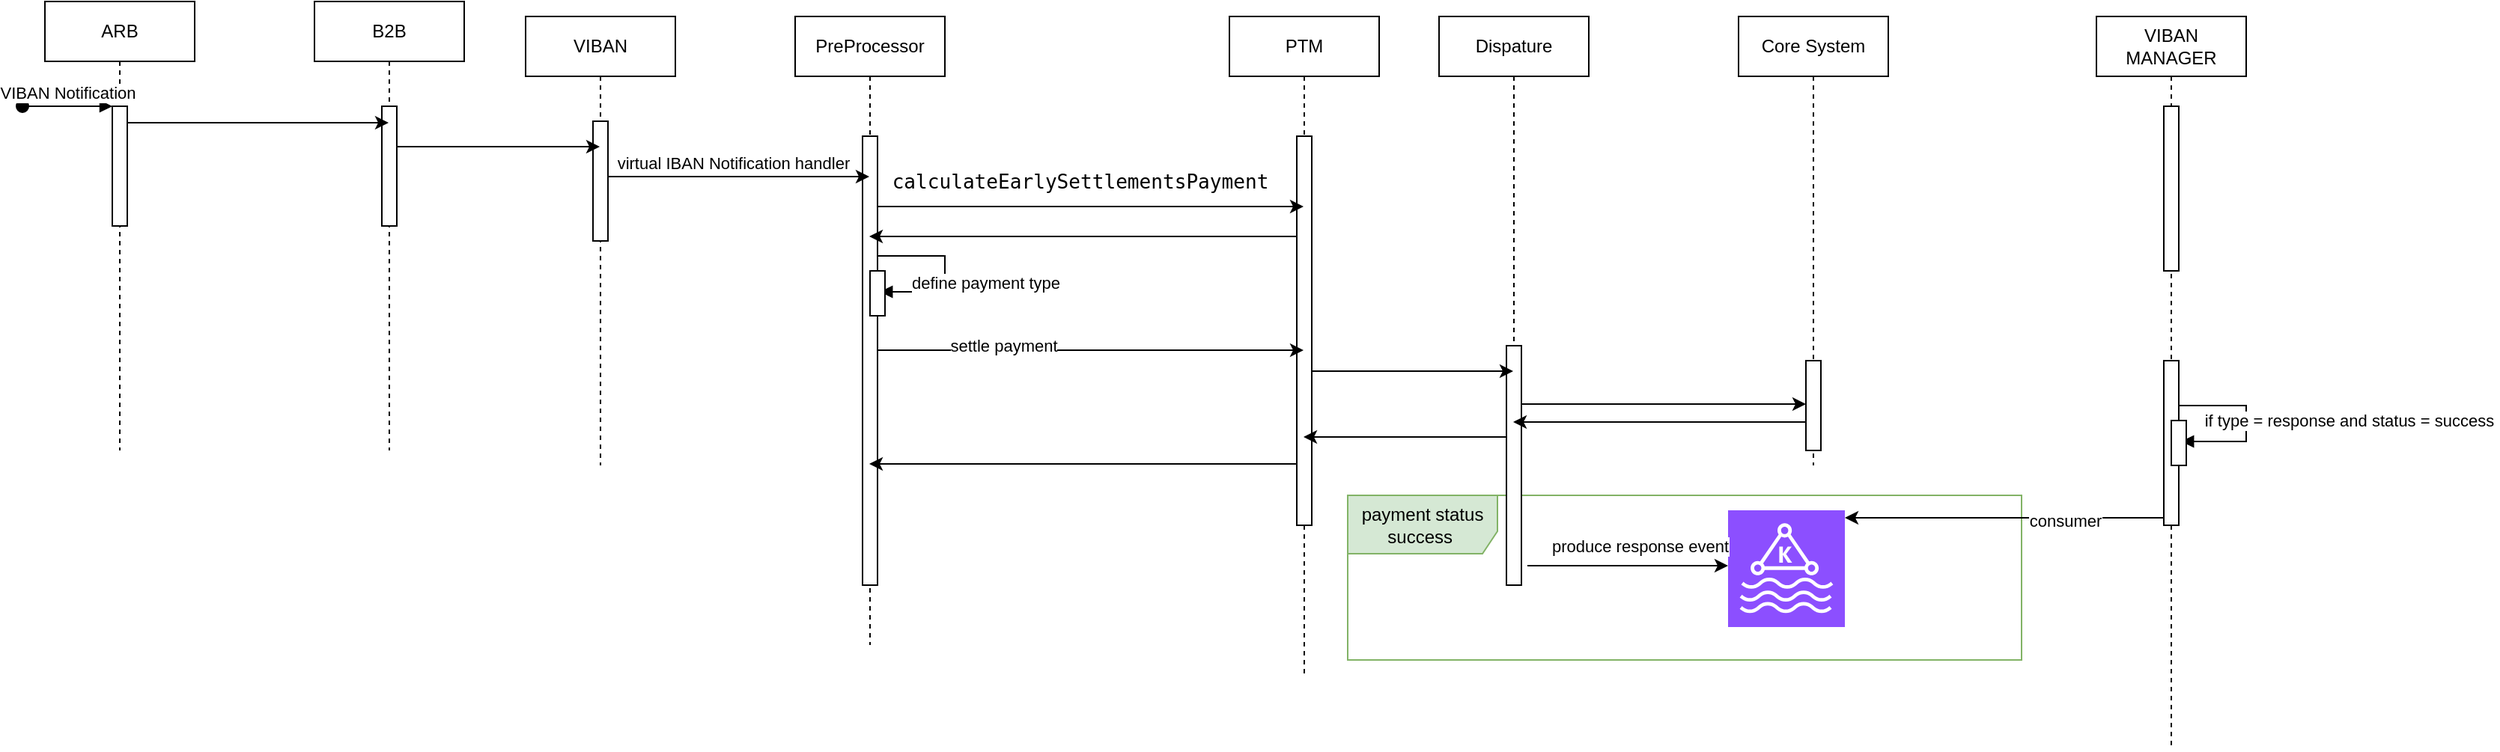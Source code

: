 <mxfile version="24.2.5" type="device" pages="2">
  <diagram name="Page-1" id="2YBvvXClWsGukQMizWep">
    <mxGraphModel dx="1404" dy="806" grid="1" gridSize="10" guides="1" tooltips="1" connect="1" arrows="1" fold="1" page="1" pageScale="1" pageWidth="850" pageHeight="1100" math="0" shadow="0">
      <root>
        <mxCell id="0" />
        <mxCell id="1" parent="0" />
        <mxCell id="lsNd1uUvVWdKnS4iPvvH-1" value="payment status success&amp;nbsp;" style="shape=umlFrame;whiteSpace=wrap;html=1;width=100;height=39;fillColor=#d5e8d4;strokeColor=#82b366;" parent="1" vertex="1">
          <mxGeometry x="940" y="360" width="450" height="110" as="geometry" />
        </mxCell>
        <mxCell id="aM9ryv3xv72pqoxQDRHE-1" value="VIBAN" style="shape=umlLifeline;perimeter=lifelinePerimeter;whiteSpace=wrap;html=1;container=0;dropTarget=0;collapsible=0;recursiveResize=0;outlineConnect=0;portConstraint=eastwest;newEdgeStyle={&quot;edgeStyle&quot;:&quot;elbowEdgeStyle&quot;,&quot;elbow&quot;:&quot;vertical&quot;,&quot;curved&quot;:0,&quot;rounded&quot;:0};" parent="1" vertex="1">
          <mxGeometry x="391" y="40" width="100" height="300" as="geometry" />
        </mxCell>
        <mxCell id="aM9ryv3xv72pqoxQDRHE-2" value="" style="html=1;points=[];perimeter=orthogonalPerimeter;outlineConnect=0;targetShapes=umlLifeline;portConstraint=eastwest;newEdgeStyle={&quot;edgeStyle&quot;:&quot;elbowEdgeStyle&quot;,&quot;elbow&quot;:&quot;vertical&quot;,&quot;curved&quot;:0,&quot;rounded&quot;:0};" parent="aM9ryv3xv72pqoxQDRHE-1" vertex="1">
          <mxGeometry x="45" y="70" width="10" height="80" as="geometry" />
        </mxCell>
        <mxCell id="aM9ryv3xv72pqoxQDRHE-5" value="PreProcessor" style="shape=umlLifeline;perimeter=lifelinePerimeter;whiteSpace=wrap;html=1;container=0;dropTarget=0;collapsible=0;recursiveResize=0;outlineConnect=0;portConstraint=eastwest;newEdgeStyle={&quot;edgeStyle&quot;:&quot;elbowEdgeStyle&quot;,&quot;elbow&quot;:&quot;vertical&quot;,&quot;curved&quot;:0,&quot;rounded&quot;:0};" parent="1" vertex="1">
          <mxGeometry x="571" y="40" width="100" height="420" as="geometry" />
        </mxCell>
        <mxCell id="aM9ryv3xv72pqoxQDRHE-6" value="" style="html=1;points=[];perimeter=orthogonalPerimeter;outlineConnect=0;targetShapes=umlLifeline;portConstraint=eastwest;newEdgeStyle={&quot;edgeStyle&quot;:&quot;elbowEdgeStyle&quot;,&quot;elbow&quot;:&quot;vertical&quot;,&quot;curved&quot;:0,&quot;rounded&quot;:0};" parent="aM9ryv3xv72pqoxQDRHE-5" vertex="1">
          <mxGeometry x="45" y="80" width="10" height="300" as="geometry" />
        </mxCell>
        <mxCell id="jVAV2KewldyQMuadTdJA-16" value="" style="edgeStyle=orthogonalEdgeStyle;html=1;align=left;spacingLeft=2;endArrow=block;rounded=0;entryX=-0.24;entryY=0.4;entryDx=0;entryDy=0;entryPerimeter=0;" parent="aM9ryv3xv72pqoxQDRHE-5" source="jVAV2KewldyQMuadTdJA-18" edge="1">
          <mxGeometry x="0.014" y="14" relative="1" as="geometry">
            <mxPoint x="55" y="160" as="sourcePoint" />
            <Array as="points">
              <mxPoint x="100" y="160" />
              <mxPoint x="100" y="184" />
            </Array>
            <mxPoint as="offset" />
            <mxPoint x="56.6" y="184" as="targetPoint" />
          </mxGeometry>
        </mxCell>
        <mxCell id="jVAV2KewldyQMuadTdJA-17" value="define payment type" style="edgeLabel;html=1;align=center;verticalAlign=middle;resizable=0;points=[];" parent="jVAV2KewldyQMuadTdJA-16" vertex="1" connectable="0">
          <mxGeometry x="0.471" y="-6" relative="1" as="geometry">
            <mxPoint x="38" as="offset" />
          </mxGeometry>
        </mxCell>
        <mxCell id="jVAV2KewldyQMuadTdJA-18" value="&lt;span style=&quot;color: rgba(0, 0, 0, 0); font-family: monospace; font-size: 0px; text-align: start;&quot;&gt;%3CmxGraphModel%3E%3Croot%3E%3CmxCell%20id%3D%220%22%2F%3E%3CmxCell%20id%3D%221%22%20parent%3D%220%22%2F%3E%3CmxCell%20id%3D%222%22%20value%3D%22move%20to%20ivr%20stage%26amp%3Bnbsp%3B%22%20style%3D%22edgeStyle%3DorthogonalEdgeStyle%3Bhtml%3D1%3Balign%3Dleft%3BspacingLeft%3D2%3BendArrow%3Dblock%3Brounded%3D0%3BentryX%3D-0.24%3BentryY%3D0.4%3BentryDx%3D0%3BentryDy%3D0%3BentryPerimeter%3D0%3B%22%20edge%3D%221%22%20parent%3D%221%22%3E%3CmxGeometry%20x%3D%220.014%22%20y%3D%2214%22%20relative%3D%221%22%20as%3D%22geometry%22%3E%3CmxPoint%20x%3D%22135%22%20y%3D%22260%22%20as%3D%22sourcePoint%22%2F%3E%3CArray%20as%3D%22points%22%3E%3CmxPoint%20x%3D%22180%22%20y%3D%22260%22%2F%3E%3CmxPoint%20x%3D%22180%22%20y%3D%22284%22%2F%3E%3C%2FArray%3E%3CmxPoint%20as%3D%22offset%22%2F%3E%3CmxPoint%20x%3D%22136.6%22%20y%3D%22284%22%20as%3D%22targetPoint%22%2F%3E%3C%2FmxGeometry%3E%3C%2FmxCell%3E%3C%2Froot%3E%3C%2FmxGraphModel%3E&lt;/span&gt;" style="html=1;points=[];perimeter=orthogonalPerimeter;outlineConnect=0;targetShapes=umlLifeline;portConstraint=eastwest;newEdgeStyle={&quot;edgeStyle&quot;:&quot;elbowEdgeStyle&quot;,&quot;elbow&quot;:&quot;vertical&quot;,&quot;curved&quot;:0,&quot;rounded&quot;:0};" parent="aM9ryv3xv72pqoxQDRHE-5" vertex="1">
          <mxGeometry x="50" y="170" width="10" height="30" as="geometry" />
        </mxCell>
        <mxCell id="jVAV2KewldyQMuadTdJA-2" value="PTM" style="shape=umlLifeline;perimeter=lifelinePerimeter;whiteSpace=wrap;html=1;container=0;dropTarget=0;collapsible=0;recursiveResize=0;outlineConnect=0;portConstraint=eastwest;newEdgeStyle={&quot;edgeStyle&quot;:&quot;elbowEdgeStyle&quot;,&quot;elbow&quot;:&quot;vertical&quot;,&quot;curved&quot;:0,&quot;rounded&quot;:0};" parent="1" vertex="1">
          <mxGeometry x="861" y="40" width="100" height="440" as="geometry" />
        </mxCell>
        <mxCell id="jVAV2KewldyQMuadTdJA-3" value="" style="html=1;points=[];perimeter=orthogonalPerimeter;outlineConnect=0;targetShapes=umlLifeline;portConstraint=eastwest;newEdgeStyle={&quot;edgeStyle&quot;:&quot;elbowEdgeStyle&quot;,&quot;elbow&quot;:&quot;vertical&quot;,&quot;curved&quot;:0,&quot;rounded&quot;:0};" parent="jVAV2KewldyQMuadTdJA-2" vertex="1">
          <mxGeometry x="45" y="80" width="10" height="260" as="geometry" />
        </mxCell>
        <mxCell id="jVAV2KewldyQMuadTdJA-4" value="Dispature" style="shape=umlLifeline;perimeter=lifelinePerimeter;whiteSpace=wrap;html=1;container=0;dropTarget=0;collapsible=0;recursiveResize=0;outlineConnect=0;portConstraint=eastwest;newEdgeStyle={&quot;edgeStyle&quot;:&quot;elbowEdgeStyle&quot;,&quot;elbow&quot;:&quot;vertical&quot;,&quot;curved&quot;:0,&quot;rounded&quot;:0};" parent="1" vertex="1">
          <mxGeometry x="1001" y="40" width="100" height="380" as="geometry" />
        </mxCell>
        <mxCell id="jVAV2KewldyQMuadTdJA-5" value="" style="html=1;points=[];perimeter=orthogonalPerimeter;outlineConnect=0;targetShapes=umlLifeline;portConstraint=eastwest;newEdgeStyle={&quot;edgeStyle&quot;:&quot;elbowEdgeStyle&quot;,&quot;elbow&quot;:&quot;vertical&quot;,&quot;curved&quot;:0,&quot;rounded&quot;:0};" parent="jVAV2KewldyQMuadTdJA-4" vertex="1">
          <mxGeometry x="45" y="220" width="10" height="160" as="geometry" />
        </mxCell>
        <mxCell id="jVAV2KewldyQMuadTdJA-6" value="Core System" style="shape=umlLifeline;perimeter=lifelinePerimeter;whiteSpace=wrap;html=1;container=0;dropTarget=0;collapsible=0;recursiveResize=0;outlineConnect=0;portConstraint=eastwest;newEdgeStyle={&quot;edgeStyle&quot;:&quot;elbowEdgeStyle&quot;,&quot;elbow&quot;:&quot;vertical&quot;,&quot;curved&quot;:0,&quot;rounded&quot;:0};" parent="1" vertex="1">
          <mxGeometry x="1201" y="40" width="100" height="300" as="geometry" />
        </mxCell>
        <mxCell id="jVAV2KewldyQMuadTdJA-8" style="edgeStyle=elbowEdgeStyle;rounded=0;orthogonalLoop=1;jettySize=auto;html=1;elbow=vertical;curved=0;" parent="1" edge="1">
          <mxGeometry relative="1" as="geometry">
            <mxPoint x="446" y="147" as="sourcePoint" />
            <mxPoint x="620.5" y="147" as="targetPoint" />
          </mxGeometry>
        </mxCell>
        <mxCell id="jVAV2KewldyQMuadTdJA-9" value="virtual IBAN Notification handler&amp;nbsp;" style="edgeLabel;html=1;align=center;verticalAlign=middle;resizable=0;points=[];" parent="jVAV2KewldyQMuadTdJA-8" vertex="1" connectable="0">
          <mxGeometry x="-0.289" y="9" relative="1" as="geometry">
            <mxPoint x="23" as="offset" />
          </mxGeometry>
        </mxCell>
        <mxCell id="jVAV2KewldyQMuadTdJA-13" style="edgeStyle=elbowEdgeStyle;rounded=0;orthogonalLoop=1;jettySize=auto;html=1;elbow=vertical;curved=0;" parent="1" edge="1">
          <mxGeometry relative="1" as="geometry">
            <mxPoint x="626" y="167" as="sourcePoint" />
            <mxPoint x="910.5" y="167" as="targetPoint" />
          </mxGeometry>
        </mxCell>
        <mxCell id="jVAV2KewldyQMuadTdJA-14" value="&lt;span style=&quot;font-family: &amp;quot;JetBrains Mono&amp;quot;, monospace; font-size: 13.067px; text-align: left; white-space-collapse: preserve;&quot;&gt;calculateEarlySettlementsPayment&lt;/span&gt;" style="edgeLabel;html=1;align=center;verticalAlign=middle;resizable=0;points=[];" parent="jVAV2KewldyQMuadTdJA-13" vertex="1" connectable="0">
          <mxGeometry x="-0.691" y="-1" relative="1" as="geometry">
            <mxPoint x="91" y="-18" as="offset" />
          </mxGeometry>
        </mxCell>
        <mxCell id="jVAV2KewldyQMuadTdJA-15" style="edgeStyle=elbowEdgeStyle;rounded=0;orthogonalLoop=1;jettySize=auto;html=1;elbow=vertical;curved=0;" parent="1" edge="1">
          <mxGeometry relative="1" as="geometry">
            <mxPoint x="906" y="187" as="sourcePoint" />
            <mxPoint x="620.5" y="187" as="targetPoint" />
          </mxGeometry>
        </mxCell>
        <mxCell id="jVAV2KewldyQMuadTdJA-19" style="edgeStyle=elbowEdgeStyle;rounded=0;orthogonalLoop=1;jettySize=auto;html=1;elbow=vertical;curved=0;" parent="1" edge="1">
          <mxGeometry relative="1" as="geometry">
            <mxPoint x="626" y="263" as="sourcePoint" />
            <mxPoint x="910.5" y="263" as="targetPoint" />
          </mxGeometry>
        </mxCell>
        <mxCell id="jVAV2KewldyQMuadTdJA-20" value="settle payment" style="edgeLabel;html=1;align=center;verticalAlign=middle;resizable=0;points=[];" parent="jVAV2KewldyQMuadTdJA-19" vertex="1" connectable="0">
          <mxGeometry x="-0.409" y="3" relative="1" as="geometry">
            <mxPoint as="offset" />
          </mxGeometry>
        </mxCell>
        <mxCell id="jVAV2KewldyQMuadTdJA-21" style="edgeStyle=elbowEdgeStyle;rounded=0;orthogonalLoop=1;jettySize=auto;html=1;elbow=vertical;curved=0;" parent="1" edge="1">
          <mxGeometry relative="1" as="geometry">
            <mxPoint x="916" y="277" as="sourcePoint" />
            <mxPoint x="1050.5" y="277" as="targetPoint" />
          </mxGeometry>
        </mxCell>
        <mxCell id="jVAV2KewldyQMuadTdJA-22" style="edgeStyle=elbowEdgeStyle;rounded=0;orthogonalLoop=1;jettySize=auto;html=1;elbow=vertical;curved=0;" parent="1" source="jVAV2KewldyQMuadTdJA-7" edge="1">
          <mxGeometry relative="1" as="geometry">
            <mxPoint x="1056" y="299" as="sourcePoint" />
            <mxPoint x="1250.5" y="299" as="targetPoint" />
          </mxGeometry>
        </mxCell>
        <mxCell id="jVAV2KewldyQMuadTdJA-23" value="" style="edgeStyle=elbowEdgeStyle;rounded=0;orthogonalLoop=1;jettySize=auto;html=1;elbow=vertical;curved=0;" parent="1" target="jVAV2KewldyQMuadTdJA-7" edge="1">
          <mxGeometry relative="1" as="geometry">
            <mxPoint x="1056" y="299" as="sourcePoint" />
            <mxPoint x="1250.5" y="299" as="targetPoint" />
          </mxGeometry>
        </mxCell>
        <mxCell id="sOdplfueF10rCjUXzpc5-1" style="edgeStyle=elbowEdgeStyle;rounded=0;orthogonalLoop=1;jettySize=auto;html=1;elbow=vertical;curved=0;" parent="1" edge="1">
          <mxGeometry relative="1" as="geometry">
            <mxPoint x="1246" y="311" as="sourcePoint" />
            <mxPoint x="1050.5" y="311" as="targetPoint" />
          </mxGeometry>
        </mxCell>
        <mxCell id="jVAV2KewldyQMuadTdJA-7" value="" style="html=1;points=[];perimeter=orthogonalPerimeter;outlineConnect=0;targetShapes=umlLifeline;portConstraint=eastwest;newEdgeStyle={&quot;edgeStyle&quot;:&quot;elbowEdgeStyle&quot;,&quot;elbow&quot;:&quot;vertical&quot;,&quot;curved&quot;:0,&quot;rounded&quot;:0};" parent="1" vertex="1">
          <mxGeometry x="1246" y="270" width="10" height="60" as="geometry" />
        </mxCell>
        <mxCell id="G6euud2GlvnLjBrIB7zK-1" value="ARB" style="shape=umlLifeline;perimeter=lifelinePerimeter;whiteSpace=wrap;html=1;container=0;dropTarget=0;collapsible=0;recursiveResize=0;outlineConnect=0;portConstraint=eastwest;newEdgeStyle={&quot;edgeStyle&quot;:&quot;elbowEdgeStyle&quot;,&quot;elbow&quot;:&quot;vertical&quot;,&quot;curved&quot;:0,&quot;rounded&quot;:0};" parent="1" vertex="1">
          <mxGeometry x="70" y="30" width="100" height="300" as="geometry" />
        </mxCell>
        <mxCell id="G6euud2GlvnLjBrIB7zK-2" value="" style="html=1;points=[];perimeter=orthogonalPerimeter;outlineConnect=0;targetShapes=umlLifeline;portConstraint=eastwest;newEdgeStyle={&quot;edgeStyle&quot;:&quot;elbowEdgeStyle&quot;,&quot;elbow&quot;:&quot;vertical&quot;,&quot;curved&quot;:0,&quot;rounded&quot;:0};" parent="G6euud2GlvnLjBrIB7zK-1" vertex="1">
          <mxGeometry x="45" y="70" width="10" height="80" as="geometry" />
        </mxCell>
        <mxCell id="G6euud2GlvnLjBrIB7zK-3" value="VIBAN Notification" style="html=1;verticalAlign=bottom;startArrow=oval;endArrow=block;startSize=8;edgeStyle=elbowEdgeStyle;elbow=vertical;curved=0;rounded=0;" parent="G6euud2GlvnLjBrIB7zK-1" target="G6euud2GlvnLjBrIB7zK-2" edge="1">
          <mxGeometry relative="1" as="geometry">
            <mxPoint x="-15" y="70" as="sourcePoint" />
          </mxGeometry>
        </mxCell>
        <mxCell id="G6euud2GlvnLjBrIB7zK-4" value="B2B" style="shape=umlLifeline;perimeter=lifelinePerimeter;whiteSpace=wrap;html=1;container=0;dropTarget=0;collapsible=0;recursiveResize=0;outlineConnect=0;portConstraint=eastwest;newEdgeStyle={&quot;edgeStyle&quot;:&quot;elbowEdgeStyle&quot;,&quot;elbow&quot;:&quot;vertical&quot;,&quot;curved&quot;:0,&quot;rounded&quot;:0};" parent="1" vertex="1">
          <mxGeometry x="250" y="30" width="100" height="300" as="geometry" />
        </mxCell>
        <mxCell id="G6euud2GlvnLjBrIB7zK-5" value="" style="html=1;points=[];perimeter=orthogonalPerimeter;outlineConnect=0;targetShapes=umlLifeline;portConstraint=eastwest;newEdgeStyle={&quot;edgeStyle&quot;:&quot;elbowEdgeStyle&quot;,&quot;elbow&quot;:&quot;vertical&quot;,&quot;curved&quot;:0,&quot;rounded&quot;:0};" parent="G6euud2GlvnLjBrIB7zK-4" vertex="1">
          <mxGeometry x="45" y="70" width="10" height="80" as="geometry" />
        </mxCell>
        <mxCell id="G6euud2GlvnLjBrIB7zK-7" style="edgeStyle=elbowEdgeStyle;rounded=0;orthogonalLoop=1;jettySize=auto;html=1;elbow=vertical;curved=0;" parent="1" edge="1">
          <mxGeometry relative="1" as="geometry">
            <mxPoint x="125" y="111" as="sourcePoint" />
            <mxPoint x="299.5" y="111" as="targetPoint" />
          </mxGeometry>
        </mxCell>
        <mxCell id="G6euud2GlvnLjBrIB7zK-8" style="edgeStyle=elbowEdgeStyle;rounded=0;orthogonalLoop=1;jettySize=auto;html=1;elbow=vertical;curved=0;" parent="1" edge="1">
          <mxGeometry relative="1" as="geometry">
            <mxPoint x="305" y="127" as="sourcePoint" />
            <mxPoint x="440.5" y="127" as="targetPoint" />
          </mxGeometry>
        </mxCell>
        <mxCell id="sOdplfueF10rCjUXzpc5-2" style="edgeStyle=elbowEdgeStyle;rounded=0;orthogonalLoop=1;jettySize=auto;html=1;elbow=vertical;curved=0;" parent="1" edge="1">
          <mxGeometry relative="1" as="geometry">
            <mxPoint x="1046" y="321" as="sourcePoint" />
            <mxPoint x="910.5" y="321" as="targetPoint" />
          </mxGeometry>
        </mxCell>
        <mxCell id="sOdplfueF10rCjUXzpc5-6" style="edgeStyle=elbowEdgeStyle;rounded=0;orthogonalLoop=1;jettySize=auto;html=1;elbow=vertical;curved=0;" parent="1" edge="1">
          <mxGeometry relative="1" as="geometry">
            <mxPoint x="906" y="339" as="sourcePoint" />
            <mxPoint x="620.5" y="339" as="targetPoint" />
          </mxGeometry>
        </mxCell>
        <mxCell id="lsNd1uUvVWdKnS4iPvvH-2" value="" style="sketch=0;points=[[0,0,0],[0.25,0,0],[0.5,0,0],[0.75,0,0],[1,0,0],[0,1,0],[0.25,1,0],[0.5,1,0],[0.75,1,0],[1,1,0],[0,0.25,0],[0,0.5,0],[0,0.75,0],[1,0.25,0],[1,0.5,0],[1,0.75,0]];outlineConnect=0;fontColor=#232F3E;fillColor=#8C4FFF;strokeColor=#ffffff;dashed=0;verticalLabelPosition=bottom;verticalAlign=top;align=center;html=1;fontSize=12;fontStyle=0;aspect=fixed;shape=mxgraph.aws4.resourceIcon;resIcon=mxgraph.aws4.managed_streaming_for_kafka;" parent="1" vertex="1">
          <mxGeometry x="1194" y="370" width="78" height="78" as="geometry" />
        </mxCell>
        <mxCell id="lsNd1uUvVWdKnS4iPvvH-3" style="edgeStyle=elbowEdgeStyle;rounded=0;orthogonalLoop=1;jettySize=auto;html=1;elbow=vertical;curved=0;" parent="1" target="lsNd1uUvVWdKnS4iPvvH-2" edge="1">
          <mxGeometry relative="1" as="geometry">
            <mxPoint x="1060" y="407" as="sourcePoint" />
          </mxGeometry>
        </mxCell>
        <mxCell id="lsNd1uUvVWdKnS4iPvvH-4" value="produce response event" style="edgeLabel;html=1;align=center;verticalAlign=middle;resizable=0;points=[];" parent="lsNd1uUvVWdKnS4iPvvH-3" vertex="1" connectable="0">
          <mxGeometry x="-0.404" y="3" relative="1" as="geometry">
            <mxPoint x="35" y="-10" as="offset" />
          </mxGeometry>
        </mxCell>
        <mxCell id="LmMkqCp8flte_OrpaJA3-1" value="VIBAN MANAGER" style="shape=umlLifeline;perimeter=lifelinePerimeter;whiteSpace=wrap;html=1;container=0;dropTarget=0;collapsible=0;recursiveResize=0;outlineConnect=0;portConstraint=eastwest;newEdgeStyle={&quot;edgeStyle&quot;:&quot;elbowEdgeStyle&quot;,&quot;elbow&quot;:&quot;vertical&quot;,&quot;curved&quot;:0,&quot;rounded&quot;:0};" parent="1" vertex="1">
          <mxGeometry x="1440" y="40" width="100" height="490" as="geometry" />
        </mxCell>
        <mxCell id="LmMkqCp8flte_OrpaJA3-2" value="" style="html=1;points=[];perimeter=orthogonalPerimeter;outlineConnect=0;targetShapes=umlLifeline;portConstraint=eastwest;newEdgeStyle={&quot;edgeStyle&quot;:&quot;elbowEdgeStyle&quot;,&quot;elbow&quot;:&quot;vertical&quot;,&quot;curved&quot;:0,&quot;rounded&quot;:0};" parent="LmMkqCp8flte_OrpaJA3-1" vertex="1">
          <mxGeometry x="45" y="230" width="10" height="110" as="geometry" />
        </mxCell>
        <mxCell id="LmMkqCp8flte_OrpaJA3-3" value="" style="html=1;points=[];perimeter=orthogonalPerimeter;outlineConnect=0;targetShapes=umlLifeline;portConstraint=eastwest;newEdgeStyle={&quot;edgeStyle&quot;:&quot;elbowEdgeStyle&quot;,&quot;elbow&quot;:&quot;vertical&quot;,&quot;curved&quot;:0,&quot;rounded&quot;:0};" parent="LmMkqCp8flte_OrpaJA3-1" vertex="1">
          <mxGeometry x="45" y="60" width="10" height="110" as="geometry" />
        </mxCell>
        <mxCell id="LmMkqCp8flte_OrpaJA3-4" value="" style="edgeStyle=orthogonalEdgeStyle;html=1;align=left;spacingLeft=2;endArrow=block;rounded=0;entryX=-0.24;entryY=0.4;entryDx=0;entryDy=0;entryPerimeter=0;" parent="LmMkqCp8flte_OrpaJA3-1" source="LmMkqCp8flte_OrpaJA3-6" edge="1">
          <mxGeometry x="0.014" y="14" relative="1" as="geometry">
            <mxPoint x="55" y="260" as="sourcePoint" />
            <Array as="points">
              <mxPoint x="100" y="260" />
              <mxPoint x="100" y="284" />
            </Array>
            <mxPoint as="offset" />
            <mxPoint x="56.6" y="284" as="targetPoint" />
          </mxGeometry>
        </mxCell>
        <mxCell id="LmMkqCp8flte_OrpaJA3-5" value="if type = response and status = success&amp;nbsp;" style="edgeLabel;html=1;align=center;verticalAlign=middle;resizable=0;points=[];" parent="LmMkqCp8flte_OrpaJA3-4" vertex="1" connectable="0">
          <mxGeometry x="0.471" y="-6" relative="1" as="geometry">
            <mxPoint x="81" y="-8" as="offset" />
          </mxGeometry>
        </mxCell>
        <mxCell id="LmMkqCp8flte_OrpaJA3-6" value="&lt;span style=&quot;color: rgba(0, 0, 0, 0); font-family: monospace; font-size: 0px; text-align: start;&quot;&gt;%3CmxGraphModel%3E%3Croot%3E%3CmxCell%20id%3D%220%22%2F%3E%3CmxCell%20id%3D%221%22%20parent%3D%220%22%2F%3E%3CmxCell%20id%3D%222%22%20value%3D%22move%20to%20ivr%20stage%26amp%3Bnbsp%3B%22%20style%3D%22edgeStyle%3DorthogonalEdgeStyle%3Bhtml%3D1%3Balign%3Dleft%3BspacingLeft%3D2%3BendArrow%3Dblock%3Brounded%3D0%3BentryX%3D-0.24%3BentryY%3D0.4%3BentryDx%3D0%3BentryDy%3D0%3BentryPerimeter%3D0%3B%22%20edge%3D%221%22%20parent%3D%221%22%3E%3CmxGeometry%20x%3D%220.014%22%20y%3D%2214%22%20relative%3D%221%22%20as%3D%22geometry%22%3E%3CmxPoint%20x%3D%22135%22%20y%3D%22260%22%20as%3D%22sourcePoint%22%2F%3E%3CArray%20as%3D%22points%22%3E%3CmxPoint%20x%3D%22180%22%20y%3D%22260%22%2F%3E%3CmxPoint%20x%3D%22180%22%20y%3D%22284%22%2F%3E%3C%2FArray%3E%3CmxPoint%20as%3D%22offset%22%2F%3E%3CmxPoint%20x%3D%22136.6%22%20y%3D%22284%22%20as%3D%22targetPoint%22%2F%3E%3C%2FmxGeometry%3E%3C%2FmxCell%3E%3C%2Froot%3E%3C%2FmxGraphModel%3E&lt;/span&gt;" style="html=1;points=[];perimeter=orthogonalPerimeter;outlineConnect=0;targetShapes=umlLifeline;portConstraint=eastwest;newEdgeStyle={&quot;edgeStyle&quot;:&quot;elbowEdgeStyle&quot;,&quot;elbow&quot;:&quot;vertical&quot;,&quot;curved&quot;:0,&quot;rounded&quot;:0};" parent="LmMkqCp8flte_OrpaJA3-1" vertex="1">
          <mxGeometry x="50" y="270" width="10" height="30" as="geometry" />
        </mxCell>
        <mxCell id="LmMkqCp8flte_OrpaJA3-8" style="edgeStyle=elbowEdgeStyle;rounded=0;orthogonalLoop=1;jettySize=auto;html=1;elbow=vertical;curved=0;" parent="1" source="LmMkqCp8flte_OrpaJA3-2" target="lsNd1uUvVWdKnS4iPvvH-2" edge="1">
          <mxGeometry relative="1" as="geometry" />
        </mxCell>
        <mxCell id="LmMkqCp8flte_OrpaJA3-9" value="consumer" style="edgeLabel;html=1;align=center;verticalAlign=middle;resizable=0;points=[];" parent="LmMkqCp8flte_OrpaJA3-8" vertex="1" connectable="0">
          <mxGeometry x="-0.38" y="2" relative="1" as="geometry">
            <mxPoint as="offset" />
          </mxGeometry>
        </mxCell>
      </root>
    </mxGraphModel>
  </diagram>
  <diagram id="IJ_qSYI3_cwwqdmKB3CX" name="Page-2">
    <mxGraphModel dx="1404" dy="806" grid="1" gridSize="10" guides="1" tooltips="1" connect="1" arrows="1" fold="1" page="1" pageScale="1" pageWidth="4203" pageHeight="1519" math="0" shadow="0">
      <root>
        <mxCell id="0" />
        <mxCell id="1" parent="0" />
        <mxCell id="Sybo8kKToN_YBvV8aIou-1" value="JIRA" style="shape=umlLifeline;perimeter=lifelinePerimeter;whiteSpace=wrap;html=1;container=0;dropTarget=0;collapsible=0;recursiveResize=0;outlineConnect=0;portConstraint=eastwest;newEdgeStyle={&quot;edgeStyle&quot;:&quot;elbowEdgeStyle&quot;,&quot;elbow&quot;:&quot;vertical&quot;,&quot;curved&quot;:0,&quot;rounded&quot;:0};" parent="1" vertex="1">
          <mxGeometry x="40" y="40" width="100" height="450" as="geometry" />
        </mxCell>
        <mxCell id="Sybo8kKToN_YBvV8aIou-2" value="" style="html=1;points=[];perimeter=orthogonalPerimeter;outlineConnect=0;targetShapes=umlLifeline;portConstraint=eastwest;newEdgeStyle={&quot;edgeStyle&quot;:&quot;elbowEdgeStyle&quot;,&quot;elbow&quot;:&quot;vertical&quot;,&quot;curved&quot;:0,&quot;rounded&quot;:0};" parent="Sybo8kKToN_YBvV8aIou-1" vertex="1">
          <mxGeometry x="45" y="70" width="10" height="240" as="geometry" />
        </mxCell>
        <mxCell id="Sybo8kKToN_YBvV8aIou-3" value="Collection create IBAN" style="html=1;verticalAlign=bottom;startArrow=oval;endArrow=block;startSize=8;edgeStyle=elbowEdgeStyle;elbow=vertical;curved=0;rounded=0;" parent="Sybo8kKToN_YBvV8aIou-1" target="Sybo8kKToN_YBvV8aIou-2" edge="1">
          <mxGeometry relative="1" as="geometry">
            <mxPoint x="-15" y="70" as="sourcePoint" />
          </mxGeometry>
        </mxCell>
        <mxCell id="Sybo8kKToN_YBvV8aIou-4" value="InternalGateway" style="shape=umlLifeline;perimeter=lifelinePerimeter;whiteSpace=wrap;html=1;container=0;dropTarget=0;collapsible=0;recursiveResize=0;outlineConnect=0;portConstraint=eastwest;newEdgeStyle={&quot;edgeStyle&quot;:&quot;elbowEdgeStyle&quot;,&quot;elbow&quot;:&quot;vertical&quot;,&quot;curved&quot;:0,&quot;rounded&quot;:0};" parent="1" vertex="1">
          <mxGeometry x="220" y="40" width="100" height="470" as="geometry" />
        </mxCell>
        <mxCell id="Sybo8kKToN_YBvV8aIou-5" value="" style="html=1;points=[];perimeter=orthogonalPerimeter;outlineConnect=0;targetShapes=umlLifeline;portConstraint=eastwest;newEdgeStyle={&quot;edgeStyle&quot;:&quot;elbowEdgeStyle&quot;,&quot;elbow&quot;:&quot;vertical&quot;,&quot;curved&quot;:0,&quot;rounded&quot;:0};" parent="Sybo8kKToN_YBvV8aIou-4" vertex="1">
          <mxGeometry x="45" y="80" width="10" height="310" as="geometry" />
        </mxCell>
        <mxCell id="Sybo8kKToN_YBvV8aIou-9" value="external gatway" style="shape=umlLifeline;perimeter=lifelinePerimeter;whiteSpace=wrap;html=1;container=0;dropTarget=0;collapsible=0;recursiveResize=0;outlineConnect=0;portConstraint=eastwest;newEdgeStyle={&quot;edgeStyle&quot;:&quot;elbowEdgeStyle&quot;,&quot;elbow&quot;:&quot;vertical&quot;,&quot;curved&quot;:0,&quot;rounded&quot;:0};" parent="1" vertex="1">
          <mxGeometry x="660" y="40" width="100" height="300" as="geometry" />
        </mxCell>
        <mxCell id="Sybo8kKToN_YBvV8aIou-10" value="" style="html=1;points=[];perimeter=orthogonalPerimeter;outlineConnect=0;targetShapes=umlLifeline;portConstraint=eastwest;newEdgeStyle={&quot;edgeStyle&quot;:&quot;elbowEdgeStyle&quot;,&quot;elbow&quot;:&quot;vertical&quot;,&quot;curved&quot;:0,&quot;rounded&quot;:0};" parent="Sybo8kKToN_YBvV8aIou-9" vertex="1">
          <mxGeometry x="45" y="130" width="10" height="120" as="geometry" />
        </mxCell>
        <mxCell id="Sybo8kKToN_YBvV8aIou-11" value="ARB" style="shape=umlLifeline;perimeter=lifelinePerimeter;whiteSpace=wrap;html=1;container=0;dropTarget=0;collapsible=0;recursiveResize=0;outlineConnect=0;portConstraint=eastwest;newEdgeStyle={&quot;edgeStyle&quot;:&quot;elbowEdgeStyle&quot;,&quot;elbow&quot;:&quot;vertical&quot;,&quot;curved&quot;:0,&quot;rounded&quot;:0};" parent="1" vertex="1">
          <mxGeometry x="800" y="40" width="100" height="300" as="geometry" />
        </mxCell>
        <mxCell id="Sybo8kKToN_YBvV8aIou-12" value="" style="html=1;points=[];perimeter=orthogonalPerimeter;outlineConnect=0;targetShapes=umlLifeline;portConstraint=eastwest;newEdgeStyle={&quot;edgeStyle&quot;:&quot;elbowEdgeStyle&quot;,&quot;elbow&quot;:&quot;vertical&quot;,&quot;curved&quot;:0,&quot;rounded&quot;:0};" parent="Sybo8kKToN_YBvV8aIou-11" vertex="1">
          <mxGeometry x="45" y="160" width="10" height="50" as="geometry" />
        </mxCell>
        <mxCell id="ndIDwV3U8ZAJR7c59hbP-12" style="edgeStyle=elbowEdgeStyle;rounded=0;orthogonalLoop=1;jettySize=auto;html=1;elbow=vertical;curved=0;" parent="Sybo8kKToN_YBvV8aIou-11" source="Sybo8kKToN_YBvV8aIou-12" target="Sybo8kKToN_YBvV8aIou-11" edge="1">
          <mxGeometry relative="1" as="geometry" />
        </mxCell>
        <mxCell id="Sybo8kKToN_YBvV8aIou-14" style="edgeStyle=elbowEdgeStyle;rounded=0;orthogonalLoop=1;jettySize=auto;html=1;elbow=vertical;curved=0;" parent="1" edge="1">
          <mxGeometry relative="1" as="geometry">
            <mxPoint x="95" y="147" as="sourcePoint" />
            <mxPoint x="269.5" y="147" as="targetPoint" />
          </mxGeometry>
        </mxCell>
        <mxCell id="Sybo8kKToN_YBvV8aIou-15" value="GenerateVIBAN" style="edgeLabel;html=1;align=center;verticalAlign=middle;resizable=0;points=[];" parent="Sybo8kKToN_YBvV8aIou-14" vertex="1" connectable="0">
          <mxGeometry x="-0.289" y="9" relative="1" as="geometry">
            <mxPoint x="23" as="offset" />
          </mxGeometry>
        </mxCell>
        <mxCell id="ndIDwV3U8ZAJR7c59hbP-1" value="VIBAN adapter" style="shape=umlLifeline;perimeter=lifelinePerimeter;whiteSpace=wrap;html=1;container=0;dropTarget=0;collapsible=0;recursiveResize=0;outlineConnect=0;portConstraint=eastwest;newEdgeStyle={&quot;edgeStyle&quot;:&quot;elbowEdgeStyle&quot;,&quot;elbow&quot;:&quot;vertical&quot;,&quot;curved&quot;:0,&quot;rounded&quot;:0};" parent="1" vertex="1">
          <mxGeometry x="490" y="40" width="100" height="490" as="geometry" />
        </mxCell>
        <mxCell id="ndIDwV3U8ZAJR7c59hbP-2" value="" style="html=1;points=[];perimeter=orthogonalPerimeter;outlineConnect=0;targetShapes=umlLifeline;portConstraint=eastwest;newEdgeStyle={&quot;edgeStyle&quot;:&quot;elbowEdgeStyle&quot;,&quot;elbow&quot;:&quot;vertical&quot;,&quot;curved&quot;:0,&quot;rounded&quot;:0};" parent="ndIDwV3U8ZAJR7c59hbP-1" vertex="1">
          <mxGeometry x="45" y="80" width="10" height="310" as="geometry" />
        </mxCell>
        <mxCell id="ndIDwV3U8ZAJR7c59hbP-6" style="edgeStyle=elbowEdgeStyle;rounded=0;orthogonalLoop=1;jettySize=auto;html=1;elbow=vertical;curved=0;" parent="1" edge="1">
          <mxGeometry relative="1" as="geometry">
            <mxPoint x="275" y="144" as="sourcePoint" />
            <mxPoint x="539.5" y="144" as="targetPoint" />
          </mxGeometry>
        </mxCell>
        <mxCell id="ndIDwV3U8ZAJR7c59hbP-7" value="GenerateVIBAN" style="edgeLabel;html=1;align=center;verticalAlign=middle;resizable=0;points=[];" parent="ndIDwV3U8ZAJR7c59hbP-6" vertex="1" connectable="0">
          <mxGeometry x="-0.312" y="5" relative="1" as="geometry">
            <mxPoint as="offset" />
          </mxGeometry>
        </mxCell>
        <mxCell id="ndIDwV3U8ZAJR7c59hbP-8" style="edgeStyle=elbowEdgeStyle;rounded=0;orthogonalLoop=1;jettySize=auto;html=1;elbow=vertical;curved=0;" parent="1" edge="1">
          <mxGeometry relative="1" as="geometry">
            <mxPoint x="535" y="259" as="sourcePoint" />
            <mxPoint x="269.5" y="259" as="targetPoint" />
          </mxGeometry>
        </mxCell>
        <mxCell id="ndIDwV3U8ZAJR7c59hbP-9" style="edgeStyle=elbowEdgeStyle;rounded=0;orthogonalLoop=1;jettySize=auto;html=1;elbow=vertical;curved=0;" parent="1" edge="1">
          <mxGeometry relative="1" as="geometry">
            <mxPoint x="265" y="271" as="sourcePoint" />
            <mxPoint x="89.5" y="271" as="targetPoint" />
          </mxGeometry>
        </mxCell>
        <mxCell id="ndIDwV3U8ZAJR7c59hbP-10" style="edgeStyle=elbowEdgeStyle;rounded=0;orthogonalLoop=1;jettySize=auto;html=1;elbow=vertical;curved=0;" parent="1" edge="1">
          <mxGeometry relative="1" as="geometry">
            <mxPoint x="545" y="190" as="sourcePoint" />
            <mxPoint x="709.5" y="190" as="targetPoint" />
          </mxGeometry>
        </mxCell>
        <mxCell id="ndIDwV3U8ZAJR7c59hbP-11" value="GenerateVIBAN" style="edgeLabel;html=1;align=center;verticalAlign=middle;resizable=0;points=[];" parent="ndIDwV3U8ZAJR7c59hbP-10" vertex="1" connectable="0">
          <mxGeometry x="-0.392" y="5" relative="1" as="geometry">
            <mxPoint as="offset" />
          </mxGeometry>
        </mxCell>
        <mxCell id="ndIDwV3U8ZAJR7c59hbP-13" value="" style="edgeStyle=elbowEdgeStyle;rounded=0;orthogonalLoop=1;jettySize=auto;html=1;elbow=vertical;curved=0;" parent="1" source="Sybo8kKToN_YBvV8aIou-10" target="Sybo8kKToN_YBvV8aIou-12" edge="1">
          <mxGeometry relative="1" as="geometry">
            <mxPoint x="715" y="205" as="sourcePoint" />
            <mxPoint x="850" y="205" as="targetPoint" />
          </mxGeometry>
        </mxCell>
        <mxCell id="ndIDwV3U8ZAJR7c59hbP-17" value="GenerateVIBAN" style="edgeLabel;html=1;align=center;verticalAlign=middle;resizable=0;points=[];" parent="ndIDwV3U8ZAJR7c59hbP-13" vertex="1" connectable="0">
          <mxGeometry x="-0.446" y="1" relative="1" as="geometry">
            <mxPoint x="29" y="-4" as="offset" />
          </mxGeometry>
        </mxCell>
        <mxCell id="ndIDwV3U8ZAJR7c59hbP-14" style="edgeStyle=elbowEdgeStyle;rounded=0;orthogonalLoop=1;jettySize=auto;html=1;elbow=vertical;curved=0;" parent="1" edge="1">
          <mxGeometry relative="1" as="geometry">
            <mxPoint x="845" y="243" as="sourcePoint" />
            <mxPoint x="709.5" y="243" as="targetPoint" />
          </mxGeometry>
        </mxCell>
        <mxCell id="ndIDwV3U8ZAJR7c59hbP-15" style="edgeStyle=elbowEdgeStyle;rounded=0;orthogonalLoop=1;jettySize=auto;html=1;elbow=vertical;curved=0;" parent="1" edge="1">
          <mxGeometry relative="1" as="geometry">
            <mxPoint x="705" y="246" as="sourcePoint" />
            <mxPoint x="539.5" y="246" as="targetPoint" />
          </mxGeometry>
        </mxCell>
        <mxCell id="ndIDwV3U8ZAJR7c59hbP-18" value="KAFKA" style="shape=umlLifeline;perimeter=lifelinePerimeter;whiteSpace=wrap;html=1;container=0;dropTarget=0;collapsible=0;recursiveResize=0;outlineConnect=0;portConstraint=eastwest;newEdgeStyle={&quot;edgeStyle&quot;:&quot;elbowEdgeStyle&quot;,&quot;elbow&quot;:&quot;vertical&quot;,&quot;curved&quot;:0,&quot;rounded&quot;:0};" parent="1" vertex="1">
          <mxGeometry x="1040" y="40" width="100" height="490" as="geometry" />
        </mxCell>
        <mxCell id="ndIDwV3U8ZAJR7c59hbP-19" value="" style="html=1;points=[];perimeter=orthogonalPerimeter;outlineConnect=0;targetShapes=umlLifeline;portConstraint=eastwest;newEdgeStyle={&quot;edgeStyle&quot;:&quot;elbowEdgeStyle&quot;,&quot;elbow&quot;:&quot;vertical&quot;,&quot;curved&quot;:0,&quot;rounded&quot;:0};" parent="ndIDwV3U8ZAJR7c59hbP-18" vertex="1">
          <mxGeometry x="45" y="230" width="10" height="110" as="geometry" />
        </mxCell>
        <mxCell id="ndIDwV3U8ZAJR7c59hbP-24" value="" style="html=1;points=[];perimeter=orthogonalPerimeter;outlineConnect=0;targetShapes=umlLifeline;portConstraint=eastwest;newEdgeStyle={&quot;edgeStyle&quot;:&quot;elbowEdgeStyle&quot;,&quot;elbow&quot;:&quot;vertical&quot;,&quot;curved&quot;:0,&quot;rounded&quot;:0};" parent="ndIDwV3U8ZAJR7c59hbP-18" vertex="1">
          <mxGeometry x="45" y="60" width="10" height="110" as="geometry" />
        </mxCell>
        <mxCell id="ndIDwV3U8ZAJR7c59hbP-20" style="edgeStyle=elbowEdgeStyle;rounded=0;orthogonalLoop=1;jettySize=auto;html=1;elbow=vertical;curved=0;" parent="1" edge="1">
          <mxGeometry relative="1" as="geometry">
            <mxPoint x="545" y="319" as="sourcePoint" />
            <mxPoint x="1089.5" y="319" as="targetPoint" />
          </mxGeometry>
        </mxCell>
        <mxCell id="ndIDwV3U8ZAJR7c59hbP-22" value="Update VIBAN response" style="edgeLabel;html=1;align=center;verticalAlign=middle;resizable=0;points=[];" parent="ndIDwV3U8ZAJR7c59hbP-20" vertex="1" connectable="0">
          <mxGeometry x="-0.761" y="1" relative="1" as="geometry">
            <mxPoint x="180" as="offset" />
          </mxGeometry>
        </mxCell>
        <mxCell id="ndIDwV3U8ZAJR7c59hbP-23" style="edgeStyle=elbowEdgeStyle;rounded=0;orthogonalLoop=1;jettySize=auto;html=1;elbow=vertical;curved=0;" parent="1" source="ndIDwV3U8ZAJR7c59hbP-2" target="ndIDwV3U8ZAJR7c59hbP-18" edge="1">
          <mxGeometry relative="1" as="geometry">
            <Array as="points">
              <mxPoint x="920" y="150" />
            </Array>
          </mxGeometry>
        </mxCell>
        <mxCell id="ndIDwV3U8ZAJR7c59hbP-25" value="initiate VIBAN Request" style="edgeLabel;html=1;align=center;verticalAlign=middle;resizable=0;points=[];" parent="ndIDwV3U8ZAJR7c59hbP-23" vertex="1" connectable="0">
          <mxGeometry x="-0.214" y="4" relative="1" as="geometry">
            <mxPoint as="offset" />
          </mxGeometry>
        </mxCell>
        <mxCell id="ndIDwV3U8ZAJR7c59hbP-26" value="VIBAN MANAGER" style="shape=umlLifeline;perimeter=lifelinePerimeter;whiteSpace=wrap;html=1;container=0;dropTarget=0;collapsible=0;recursiveResize=0;outlineConnect=0;portConstraint=eastwest;newEdgeStyle={&quot;edgeStyle&quot;:&quot;elbowEdgeStyle&quot;,&quot;elbow&quot;:&quot;vertical&quot;,&quot;curved&quot;:0,&quot;rounded&quot;:0};" parent="1" vertex="1">
          <mxGeometry x="1260" y="40" width="100" height="490" as="geometry" />
        </mxCell>
        <mxCell id="ndIDwV3U8ZAJR7c59hbP-27" value="" style="html=1;points=[];perimeter=orthogonalPerimeter;outlineConnect=0;targetShapes=umlLifeline;portConstraint=eastwest;newEdgeStyle={&quot;edgeStyle&quot;:&quot;elbowEdgeStyle&quot;,&quot;elbow&quot;:&quot;vertical&quot;,&quot;curved&quot;:0,&quot;rounded&quot;:0};" parent="ndIDwV3U8ZAJR7c59hbP-26" vertex="1">
          <mxGeometry x="45" y="230" width="10" height="110" as="geometry" />
        </mxCell>
        <mxCell id="ndIDwV3U8ZAJR7c59hbP-28" value="" style="html=1;points=[];perimeter=orthogonalPerimeter;outlineConnect=0;targetShapes=umlLifeline;portConstraint=eastwest;newEdgeStyle={&quot;edgeStyle&quot;:&quot;elbowEdgeStyle&quot;,&quot;elbow&quot;:&quot;vertical&quot;,&quot;curved&quot;:0,&quot;rounded&quot;:0};" parent="ndIDwV3U8ZAJR7c59hbP-26" vertex="1">
          <mxGeometry x="45" y="60" width="10" height="110" as="geometry" />
        </mxCell>
        <mxCell id="30BYfkkmihjAe2QoclqA-1" value="" style="edgeStyle=orthogonalEdgeStyle;html=1;align=left;spacingLeft=2;endArrow=block;rounded=0;entryX=-0.24;entryY=0.4;entryDx=0;entryDy=0;entryPerimeter=0;" parent="ndIDwV3U8ZAJR7c59hbP-26" source="30BYfkkmihjAe2QoclqA-3" edge="1">
          <mxGeometry x="0.014" y="14" relative="1" as="geometry">
            <mxPoint x="55" y="260" as="sourcePoint" />
            <Array as="points">
              <mxPoint x="100" y="260" />
              <mxPoint x="100" y="284" />
            </Array>
            <mxPoint as="offset" />
            <mxPoint x="56.6" y="284" as="targetPoint" />
          </mxGeometry>
        </mxCell>
        <mxCell id="30BYfkkmihjAe2QoclqA-2" value="if type = response and status = success&amp;nbsp;" style="edgeLabel;html=1;align=center;verticalAlign=middle;resizable=0;points=[];" parent="30BYfkkmihjAe2QoclqA-1" vertex="1" connectable="0">
          <mxGeometry x="0.471" y="-6" relative="1" as="geometry">
            <mxPoint x="81" y="-8" as="offset" />
          </mxGeometry>
        </mxCell>
        <mxCell id="30BYfkkmihjAe2QoclqA-3" value="&lt;span style=&quot;color: rgba(0, 0, 0, 0); font-family: monospace; font-size: 0px; text-align: start;&quot;&gt;%3CmxGraphModel%3E%3Croot%3E%3CmxCell%20id%3D%220%22%2F%3E%3CmxCell%20id%3D%221%22%20parent%3D%220%22%2F%3E%3CmxCell%20id%3D%222%22%20value%3D%22move%20to%20ivr%20stage%26amp%3Bnbsp%3B%22%20style%3D%22edgeStyle%3DorthogonalEdgeStyle%3Bhtml%3D1%3Balign%3Dleft%3BspacingLeft%3D2%3BendArrow%3Dblock%3Brounded%3D0%3BentryX%3D-0.24%3BentryY%3D0.4%3BentryDx%3D0%3BentryDy%3D0%3BentryPerimeter%3D0%3B%22%20edge%3D%221%22%20parent%3D%221%22%3E%3CmxGeometry%20x%3D%220.014%22%20y%3D%2214%22%20relative%3D%221%22%20as%3D%22geometry%22%3E%3CmxPoint%20x%3D%22135%22%20y%3D%22260%22%20as%3D%22sourcePoint%22%2F%3E%3CArray%20as%3D%22points%22%3E%3CmxPoint%20x%3D%22180%22%20y%3D%22260%22%2F%3E%3CmxPoint%20x%3D%22180%22%20y%3D%22284%22%2F%3E%3C%2FArray%3E%3CmxPoint%20as%3D%22offset%22%2F%3E%3CmxPoint%20x%3D%22136.6%22%20y%3D%22284%22%20as%3D%22targetPoint%22%2F%3E%3C%2FmxGeometry%3E%3C%2FmxCell%3E%3C%2Froot%3E%3C%2FmxGraphModel%3E&lt;/span&gt;" style="html=1;points=[];perimeter=orthogonalPerimeter;outlineConnect=0;targetShapes=umlLifeline;portConstraint=eastwest;newEdgeStyle={&quot;edgeStyle&quot;:&quot;elbowEdgeStyle&quot;,&quot;elbow&quot;:&quot;vertical&quot;,&quot;curved&quot;:0,&quot;rounded&quot;:0};" parent="ndIDwV3U8ZAJR7c59hbP-26" vertex="1">
          <mxGeometry x="50" y="270" width="10" height="30" as="geometry" />
        </mxCell>
        <mxCell id="ndIDwV3U8ZAJR7c59hbP-29" value="Notification Engine" style="shape=umlLifeline;perimeter=lifelinePerimeter;whiteSpace=wrap;html=1;container=0;dropTarget=0;collapsible=0;recursiveResize=0;outlineConnect=0;portConstraint=eastwest;newEdgeStyle={&quot;edgeStyle&quot;:&quot;elbowEdgeStyle&quot;,&quot;elbow&quot;:&quot;vertical&quot;,&quot;curved&quot;:0,&quot;rounded&quot;:0};" parent="1" vertex="1">
          <mxGeometry x="1500" y="40" width="100" height="490" as="geometry" />
        </mxCell>
        <mxCell id="ndIDwV3U8ZAJR7c59hbP-30" value="" style="html=1;points=[];perimeter=orthogonalPerimeter;outlineConnect=0;targetShapes=umlLifeline;portConstraint=eastwest;newEdgeStyle={&quot;edgeStyle&quot;:&quot;elbowEdgeStyle&quot;,&quot;elbow&quot;:&quot;vertical&quot;,&quot;curved&quot;:0,&quot;rounded&quot;:0};" parent="ndIDwV3U8ZAJR7c59hbP-29" vertex="1">
          <mxGeometry x="45" y="230" width="10" height="110" as="geometry" />
        </mxCell>
        <mxCell id="ndIDwV3U8ZAJR7c59hbP-31" value="" style="html=1;points=[];perimeter=orthogonalPerimeter;outlineConnect=0;targetShapes=umlLifeline;portConstraint=eastwest;newEdgeStyle={&quot;edgeStyle&quot;:&quot;elbowEdgeStyle&quot;,&quot;elbow&quot;:&quot;vertical&quot;,&quot;curved&quot;:0,&quot;rounded&quot;:0};" parent="ndIDwV3U8ZAJR7c59hbP-29" vertex="1">
          <mxGeometry x="45" y="60" width="10" height="110" as="geometry" />
        </mxCell>
        <mxCell id="ndIDwV3U8ZAJR7c59hbP-32" style="edgeStyle=elbowEdgeStyle;rounded=0;orthogonalLoop=1;jettySize=auto;html=1;elbow=vertical;curved=0;" parent="1" edge="1">
          <mxGeometry relative="1" as="geometry">
            <mxPoint x="1315" y="340" as="sourcePoint" />
            <mxPoint x="1549.5" y="340" as="targetPoint" />
          </mxGeometry>
        </mxCell>
        <mxCell id="30BYfkkmihjAe2QoclqA-4" value="send SMS" style="edgeLabel;html=1;align=center;verticalAlign=middle;resizable=0;points=[];" parent="ndIDwV3U8ZAJR7c59hbP-32" vertex="1" connectable="0">
          <mxGeometry x="-0.156" y="1" relative="1" as="geometry">
            <mxPoint as="offset" />
          </mxGeometry>
        </mxCell>
        <mxCell id="ndIDwV3U8ZAJR7c59hbP-33" style="edgeStyle=elbowEdgeStyle;rounded=0;orthogonalLoop=1;jettySize=auto;html=1;elbow=vertical;curved=0;" parent="1" edge="1">
          <mxGeometry relative="1" as="geometry">
            <mxPoint x="1305" y="312" as="sourcePoint" />
            <mxPoint x="1089.5" y="312" as="targetPoint" />
          </mxGeometry>
        </mxCell>
        <mxCell id="ndIDwV3U8ZAJR7c59hbP-37" style="edgeStyle=elbowEdgeStyle;rounded=0;orthogonalLoop=1;jettySize=auto;html=1;elbow=vertical;curved=0;" parent="1" source="ndIDwV3U8ZAJR7c59hbP-28" target="ndIDwV3U8ZAJR7c59hbP-18" edge="1">
          <mxGeometry relative="1" as="geometry" />
        </mxCell>
        <mxCell id="ndIDwV3U8ZAJR7c59hbP-41" value="" style="shape=cylinder3;whiteSpace=wrap;html=1;boundedLbl=1;backgroundOutline=1;size=13;" parent="1" vertex="1">
          <mxGeometry x="1420" y="120" width="30" height="60" as="geometry" />
        </mxCell>
        <mxCell id="ndIDwV3U8ZAJR7c59hbP-42" style="edgeStyle=elbowEdgeStyle;rounded=0;orthogonalLoop=1;jettySize=auto;html=1;elbow=vertical;curved=0;entryX=0;entryY=0;entryDx=0;entryDy=38.5;entryPerimeter=0;" parent="1" source="ndIDwV3U8ZAJR7c59hbP-28" target="ndIDwV3U8ZAJR7c59hbP-41" edge="1">
          <mxGeometry relative="1" as="geometry" />
        </mxCell>
        <mxCell id="ndIDwV3U8ZAJR7c59hbP-43" value="insert&amp;nbsp;" style="edgeLabel;html=1;align=center;verticalAlign=middle;resizable=0;points=[];" parent="ndIDwV3U8ZAJR7c59hbP-42" vertex="1" connectable="0">
          <mxGeometry x="-0.469" y="3" relative="1" as="geometry">
            <mxPoint x="17" y="-6" as="offset" />
          </mxGeometry>
        </mxCell>
        <mxCell id="30BYfkkmihjAe2QoclqA-5" value="" style="shape=cylinder3;whiteSpace=wrap;html=1;boundedLbl=1;backgroundOutline=1;size=13;" parent="1" vertex="1">
          <mxGeometry x="1420" y="245" width="30" height="60" as="geometry" />
        </mxCell>
        <mxCell id="30BYfkkmihjAe2QoclqA-6" style="edgeStyle=elbowEdgeStyle;rounded=0;orthogonalLoop=1;jettySize=auto;html=1;elbow=vertical;curved=0;entryX=0;entryY=0;entryDx=0;entryDy=38.5;entryPerimeter=0;" parent="1" target="30BYfkkmihjAe2QoclqA-5" edge="1">
          <mxGeometry relative="1" as="geometry">
            <mxPoint x="1315" y="284" as="sourcePoint" />
          </mxGeometry>
        </mxCell>
        <mxCell id="30BYfkkmihjAe2QoclqA-7" value="Update" style="edgeLabel;html=1;align=center;verticalAlign=middle;resizable=0;points=[];" parent="30BYfkkmihjAe2QoclqA-6" vertex="1" connectable="0">
          <mxGeometry x="-0.469" y="3" relative="1" as="geometry">
            <mxPoint x="17" y="-6" as="offset" />
          </mxGeometry>
        </mxCell>
      </root>
    </mxGraphModel>
  </diagram>
</mxfile>
